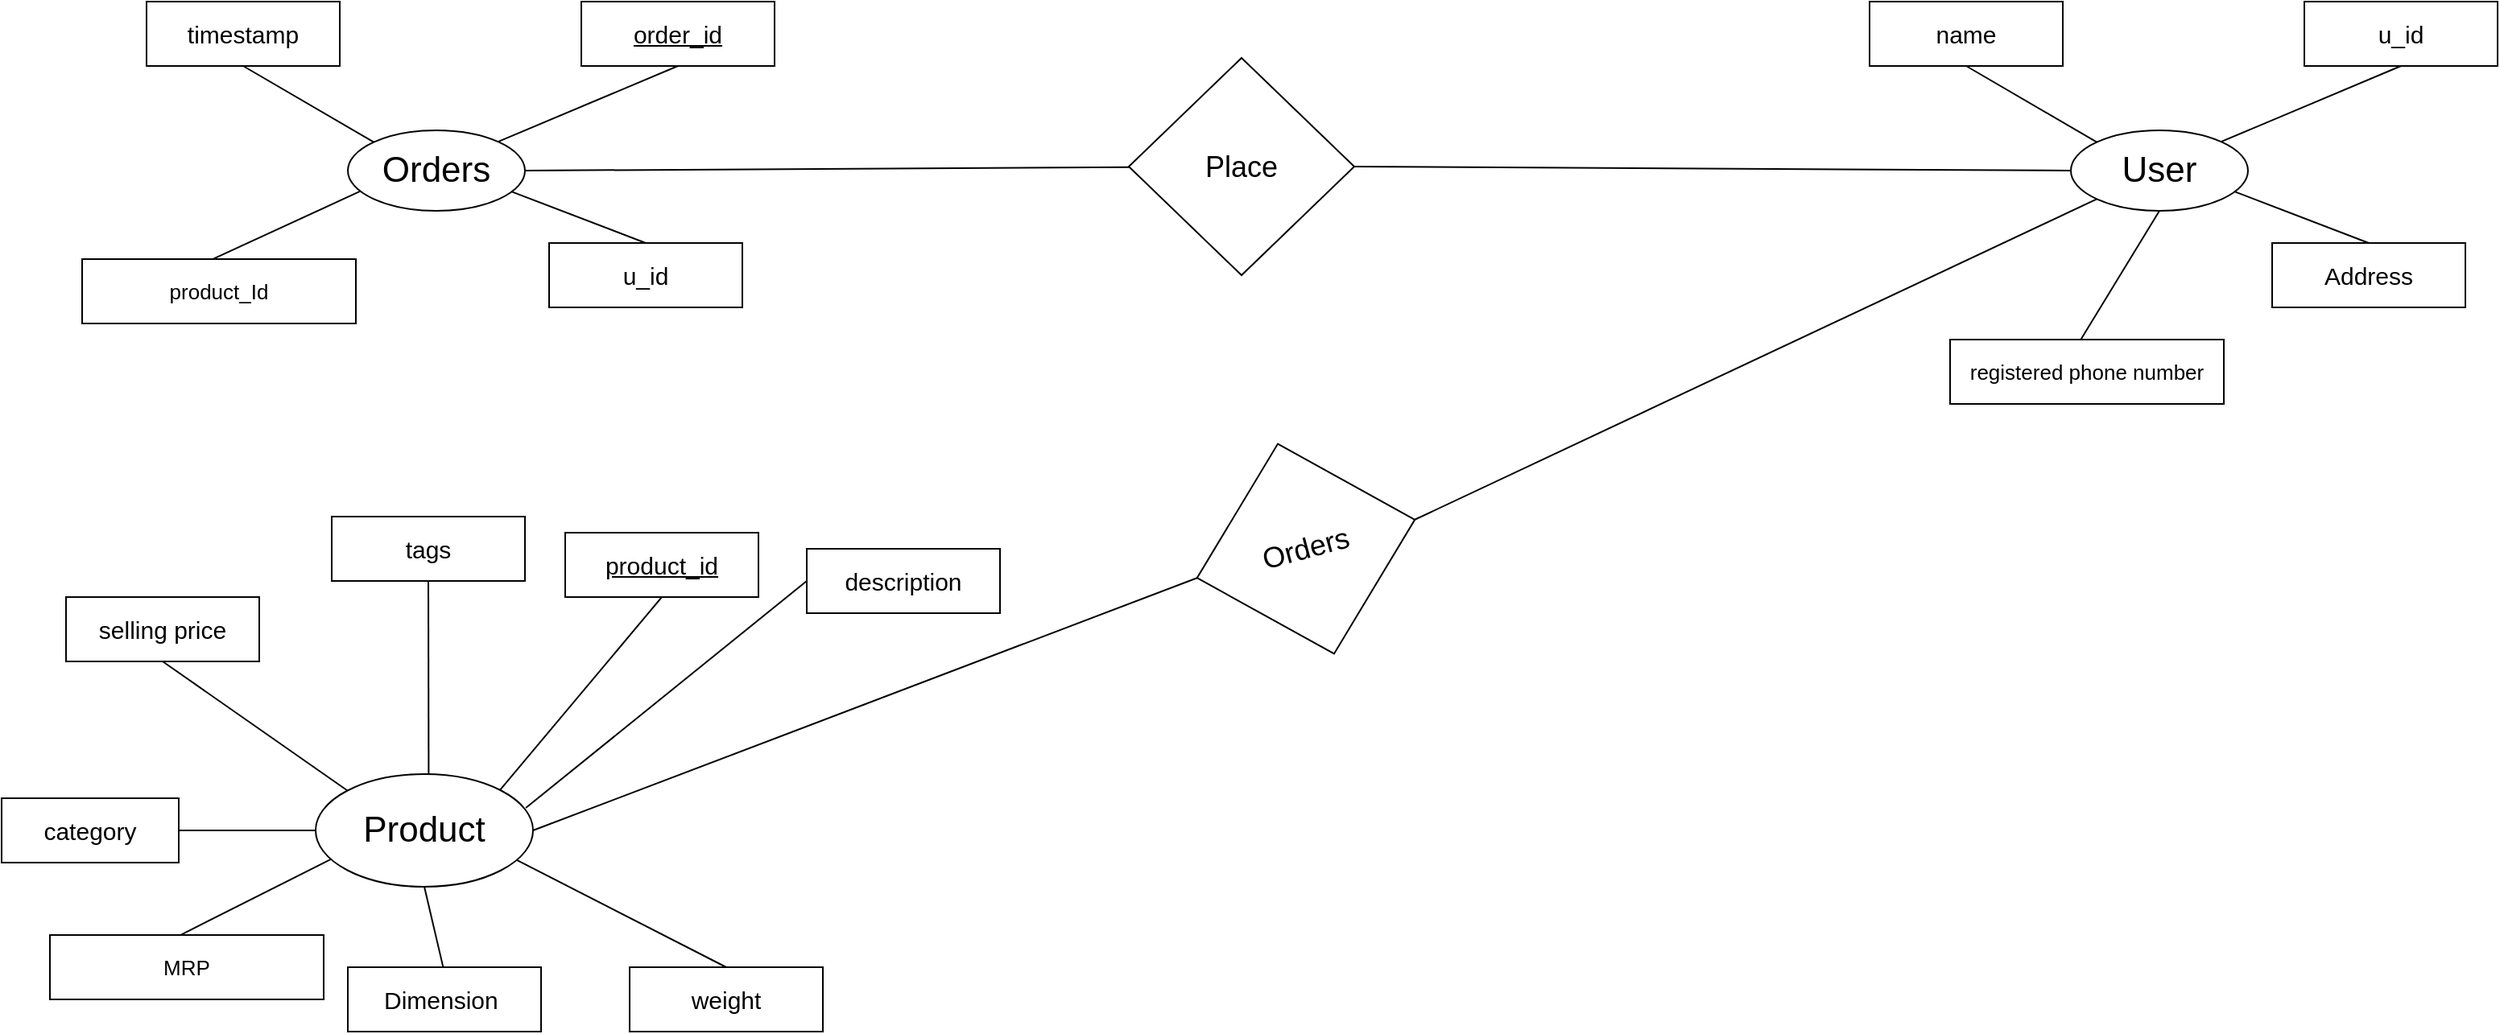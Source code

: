 <mxfile version="20.5.3" type="github"><diagram id="uWTazUt5wrkg9_69gz7J" name="Page-1"><mxGraphModel dx="3412" dy="1385" grid="1" gridSize="10" guides="1" tooltips="1" connect="1" arrows="1" fold="1" page="1" pageScale="1" pageWidth="827" pageHeight="1169" math="0" shadow="0"><root><mxCell id="0"/><mxCell id="1" parent="0"/><mxCell id="40D-PU3RdZ5TPV4im3pD-1" value="&lt;font style=&quot;font-size: 15px;&quot;&gt;name&lt;/font&gt;" style="rounded=0;whiteSpace=wrap;html=1;" vertex="1" parent="1"><mxGeometry x="390" y="210" width="120" height="40" as="geometry"/></mxCell><mxCell id="40D-PU3RdZ5TPV4im3pD-2" value="&lt;font style=&quot;font-size: 22px;&quot;&gt;User&lt;/font&gt;" style="ellipse;whiteSpace=wrap;html=1;" vertex="1" parent="1"><mxGeometry x="515" y="290" width="110" height="50" as="geometry"/></mxCell><mxCell id="40D-PU3RdZ5TPV4im3pD-5" value="&lt;span style=&quot;font-size: 15px;&quot;&gt;u_id&lt;/span&gt;" style="rounded=0;whiteSpace=wrap;html=1;" vertex="1" parent="1"><mxGeometry x="660" y="210" width="120" height="40" as="geometry"/></mxCell><mxCell id="40D-PU3RdZ5TPV4im3pD-7" value="" style="endArrow=none;html=1;rounded=0;fontSize=15;exitX=0;exitY=0;exitDx=0;exitDy=0;entryX=0.5;entryY=1;entryDx=0;entryDy=0;" edge="1" parent="1" source="40D-PU3RdZ5TPV4im3pD-2" target="40D-PU3RdZ5TPV4im3pD-1"><mxGeometry width="50" height="50" relative="1" as="geometry"><mxPoint x="545" y="300" as="sourcePoint"/><mxPoint x="595" y="250" as="targetPoint"/></mxGeometry></mxCell><mxCell id="40D-PU3RdZ5TPV4im3pD-8" value="" style="endArrow=none;html=1;rounded=0;fontSize=15;entryX=0.5;entryY=1;entryDx=0;entryDy=0;exitX=0.848;exitY=0.142;exitDx=0;exitDy=0;exitPerimeter=0;" edge="1" parent="1" source="40D-PU3RdZ5TPV4im3pD-2" target="40D-PU3RdZ5TPV4im3pD-5"><mxGeometry width="50" height="50" relative="1" as="geometry"><mxPoint x="620" y="310" as="sourcePoint"/><mxPoint x="620" y="270" as="targetPoint"/></mxGeometry></mxCell><mxCell id="40D-PU3RdZ5TPV4im3pD-10" value="&lt;font style=&quot;font-size: 15px;&quot;&gt;Address&lt;/font&gt;" style="rounded=0;whiteSpace=wrap;html=1;" vertex="1" parent="1"><mxGeometry x="640" y="360" width="120" height="40" as="geometry"/></mxCell><mxCell id="40D-PU3RdZ5TPV4im3pD-11" value="" style="endArrow=none;html=1;rounded=0;fontSize=15;exitX=0.924;exitY=0.761;exitDx=0;exitDy=0;entryX=0.5;entryY=0;entryDx=0;entryDy=0;exitPerimeter=0;" edge="1" parent="1" source="40D-PU3RdZ5TPV4im3pD-2" target="40D-PU3RdZ5TPV4im3pD-10"><mxGeometry width="50" height="50" relative="1" as="geometry"><mxPoint x="625" y="310" as="sourcePoint"/><mxPoint x="625" y="270" as="targetPoint"/></mxGeometry></mxCell><mxCell id="40D-PU3RdZ5TPV4im3pD-12" value="&lt;font style=&quot;font-size: 13px;&quot;&gt;registered phone number&lt;/font&gt;" style="rounded=0;whiteSpace=wrap;html=1;" vertex="1" parent="1"><mxGeometry x="440" y="420" width="170" height="40" as="geometry"/></mxCell><mxCell id="40D-PU3RdZ5TPV4im3pD-13" value="" style="endArrow=none;html=1;rounded=0;fontSize=15;exitX=0.5;exitY=1;exitDx=0;exitDy=0;entryX=0.478;entryY=-0.002;entryDx=0;entryDy=0;entryPerimeter=0;" edge="1" parent="1" source="40D-PU3RdZ5TPV4im3pD-2" target="40D-PU3RdZ5TPV4im3pD-12"><mxGeometry width="50" height="50" relative="1" as="geometry"><mxPoint x="635" y="325" as="sourcePoint"/><mxPoint x="610" y="360" as="targetPoint"/></mxGeometry></mxCell><mxCell id="40D-PU3RdZ5TPV4im3pD-17" value="&lt;span style=&quot;font-size: 15px;&quot;&gt;timestamp&lt;/span&gt;" style="rounded=0;whiteSpace=wrap;html=1;" vertex="1" parent="1"><mxGeometry x="-680" y="210" width="120" height="40" as="geometry"/></mxCell><mxCell id="40D-PU3RdZ5TPV4im3pD-18" value="&lt;font style=&quot;font-size: 22px;&quot;&gt;Orders&lt;/font&gt;" style="ellipse;whiteSpace=wrap;html=1;" vertex="1" parent="1"><mxGeometry x="-555" y="290" width="110" height="50" as="geometry"/></mxCell><mxCell id="40D-PU3RdZ5TPV4im3pD-19" value="&lt;span style=&quot;font-size: 15px;&quot;&gt;&lt;u&gt;order_id&lt;/u&gt;&lt;/span&gt;" style="rounded=0;whiteSpace=wrap;html=1;" vertex="1" parent="1"><mxGeometry x="-410" y="210" width="120" height="40" as="geometry"/></mxCell><mxCell id="40D-PU3RdZ5TPV4im3pD-20" value="" style="endArrow=none;html=1;rounded=0;fontSize=15;exitX=0;exitY=0;exitDx=0;exitDy=0;entryX=0.5;entryY=1;entryDx=0;entryDy=0;" edge="1" parent="1" source="40D-PU3RdZ5TPV4im3pD-18" target="40D-PU3RdZ5TPV4im3pD-17"><mxGeometry width="50" height="50" relative="1" as="geometry"><mxPoint x="-525" y="300" as="sourcePoint"/><mxPoint x="-475" y="250" as="targetPoint"/></mxGeometry></mxCell><mxCell id="40D-PU3RdZ5TPV4im3pD-21" value="" style="endArrow=none;html=1;rounded=0;fontSize=15;entryX=0.5;entryY=1;entryDx=0;entryDy=0;exitX=0.848;exitY=0.142;exitDx=0;exitDy=0;exitPerimeter=0;" edge="1" parent="1" source="40D-PU3RdZ5TPV4im3pD-18" target="40D-PU3RdZ5TPV4im3pD-19"><mxGeometry width="50" height="50" relative="1" as="geometry"><mxPoint x="-450" y="310" as="sourcePoint"/><mxPoint x="-450" y="270" as="targetPoint"/></mxGeometry></mxCell><mxCell id="40D-PU3RdZ5TPV4im3pD-22" value="&lt;span style=&quot;font-size: 15px;&quot;&gt;u_id&lt;/span&gt;" style="rounded=0;whiteSpace=wrap;html=1;" vertex="1" parent="1"><mxGeometry x="-430" y="360" width="120" height="40" as="geometry"/></mxCell><mxCell id="40D-PU3RdZ5TPV4im3pD-23" value="" style="endArrow=none;html=1;rounded=0;fontSize=15;exitX=0.924;exitY=0.761;exitDx=0;exitDy=0;entryX=0.5;entryY=0;entryDx=0;entryDy=0;exitPerimeter=0;" edge="1" parent="1" source="40D-PU3RdZ5TPV4im3pD-18" target="40D-PU3RdZ5TPV4im3pD-22"><mxGeometry width="50" height="50" relative="1" as="geometry"><mxPoint x="-445" y="310" as="sourcePoint"/><mxPoint x="-445" y="270" as="targetPoint"/></mxGeometry></mxCell><mxCell id="40D-PU3RdZ5TPV4im3pD-24" value="&lt;span style=&quot;font-size: 13px;&quot;&gt;product_Id&lt;/span&gt;" style="rounded=0;whiteSpace=wrap;html=1;" vertex="1" parent="1"><mxGeometry x="-720" y="370" width="170" height="40" as="geometry"/></mxCell><mxCell id="40D-PU3RdZ5TPV4im3pD-25" value="" style="endArrow=none;html=1;rounded=0;fontSize=15;exitX=0.07;exitY=0.757;exitDx=0;exitDy=0;exitPerimeter=0;entryX=0.478;entryY=-0.002;entryDx=0;entryDy=0;entryPerimeter=0;" edge="1" parent="1" source="40D-PU3RdZ5TPV4im3pD-18" target="40D-PU3RdZ5TPV4im3pD-24"><mxGeometry width="50" height="50" relative="1" as="geometry"><mxPoint x="-435" y="325" as="sourcePoint"/><mxPoint x="-460" y="360" as="targetPoint"/></mxGeometry></mxCell><mxCell id="40D-PU3RdZ5TPV4im3pD-28" value="&lt;span style=&quot;font-size: 18px;&quot;&gt;Place&lt;/span&gt;" style="rhombus;whiteSpace=wrap;html=1;fontSize=13;" vertex="1" parent="1"><mxGeometry x="-70" y="245" width="140" height="135" as="geometry"/></mxCell><mxCell id="40D-PU3RdZ5TPV4im3pD-29" value="" style="endArrow=none;html=1;rounded=0;fontSize=13;exitX=1;exitY=0.5;exitDx=0;exitDy=0;" edge="1" parent="1" source="40D-PU3RdZ5TPV4im3pD-18" target="40D-PU3RdZ5TPV4im3pD-28"><mxGeometry width="50" height="50" relative="1" as="geometry"><mxPoint x="40" y="440" as="sourcePoint"/><mxPoint x="90" y="390" as="targetPoint"/></mxGeometry></mxCell><mxCell id="40D-PU3RdZ5TPV4im3pD-30" value="" style="endArrow=none;html=1;rounded=0;fontSize=13;exitX=1;exitY=0.5;exitDx=0;exitDy=0;entryX=0;entryY=0.5;entryDx=0;entryDy=0;" edge="1" parent="1" source="40D-PU3RdZ5TPV4im3pD-28" target="40D-PU3RdZ5TPV4im3pD-2"><mxGeometry width="50" height="50" relative="1" as="geometry"><mxPoint x="70" y="313.55" as="sourcePoint"/><mxPoint x="510" y="290" as="targetPoint"/></mxGeometry></mxCell><mxCell id="40D-PU3RdZ5TPV4im3pD-31" value="&lt;span style=&quot;font-size: 15px;&quot;&gt;selling price&lt;/span&gt;" style="rounded=0;whiteSpace=wrap;html=1;" vertex="1" parent="1"><mxGeometry x="-730" y="580" width="120" height="40" as="geometry"/></mxCell><mxCell id="40D-PU3RdZ5TPV4im3pD-32" value="&lt;font style=&quot;font-size: 22px;&quot;&gt;Product&lt;/font&gt;" style="ellipse;whiteSpace=wrap;html=1;" vertex="1" parent="1"><mxGeometry x="-575" y="690" width="135" height="70" as="geometry"/></mxCell><mxCell id="40D-PU3RdZ5TPV4im3pD-33" value="&lt;span style=&quot;font-size: 15px;&quot;&gt;&lt;u&gt;product_id&lt;/u&gt;&lt;/span&gt;" style="rounded=0;whiteSpace=wrap;html=1;" vertex="1" parent="1"><mxGeometry x="-420" y="540" width="120" height="40" as="geometry"/></mxCell><mxCell id="40D-PU3RdZ5TPV4im3pD-34" value="" style="endArrow=none;html=1;rounded=0;fontSize=15;exitX=0;exitY=0;exitDx=0;exitDy=0;entryX=0.5;entryY=1;entryDx=0;entryDy=0;" edge="1" parent="1" source="40D-PU3RdZ5TPV4im3pD-32" target="40D-PU3RdZ5TPV4im3pD-31"><mxGeometry width="50" height="50" relative="1" as="geometry"><mxPoint x="-545" y="700" as="sourcePoint"/><mxPoint x="-495" y="650" as="targetPoint"/></mxGeometry></mxCell><mxCell id="40D-PU3RdZ5TPV4im3pD-35" value="" style="endArrow=none;html=1;rounded=0;fontSize=15;entryX=0.5;entryY=1;entryDx=0;entryDy=0;exitX=0.848;exitY=0.142;exitDx=0;exitDy=0;exitPerimeter=0;" edge="1" parent="1" source="40D-PU3RdZ5TPV4im3pD-32" target="40D-PU3RdZ5TPV4im3pD-33"><mxGeometry width="50" height="50" relative="1" as="geometry"><mxPoint x="-470" y="710" as="sourcePoint"/><mxPoint x="-470" y="670" as="targetPoint"/></mxGeometry></mxCell><mxCell id="40D-PU3RdZ5TPV4im3pD-36" value="&lt;span style=&quot;font-size: 15px;&quot;&gt;weight&lt;/span&gt;" style="rounded=0;whiteSpace=wrap;html=1;" vertex="1" parent="1"><mxGeometry x="-380" y="810" width="120" height="40" as="geometry"/></mxCell><mxCell id="40D-PU3RdZ5TPV4im3pD-37" value="" style="endArrow=none;html=1;rounded=0;fontSize=15;exitX=0.924;exitY=0.761;exitDx=0;exitDy=0;entryX=0.5;entryY=0;entryDx=0;entryDy=0;exitPerimeter=0;" edge="1" parent="1" source="40D-PU3RdZ5TPV4im3pD-32" target="40D-PU3RdZ5TPV4im3pD-36"><mxGeometry width="50" height="50" relative="1" as="geometry"><mxPoint x="-465" y="710" as="sourcePoint"/><mxPoint x="-465" y="670" as="targetPoint"/></mxGeometry></mxCell><mxCell id="40D-PU3RdZ5TPV4im3pD-38" value="&lt;span style=&quot;font-size: 13px;&quot;&gt;MRP&lt;/span&gt;" style="rounded=0;whiteSpace=wrap;html=1;" vertex="1" parent="1"><mxGeometry x="-740" y="790" width="170" height="40" as="geometry"/></mxCell><mxCell id="40D-PU3RdZ5TPV4im3pD-39" value="" style="endArrow=none;html=1;rounded=0;fontSize=15;exitX=0.07;exitY=0.757;exitDx=0;exitDy=0;exitPerimeter=0;entryX=0.478;entryY=-0.002;entryDx=0;entryDy=0;entryPerimeter=0;" edge="1" parent="1" source="40D-PU3RdZ5TPV4im3pD-32" target="40D-PU3RdZ5TPV4im3pD-38"><mxGeometry width="50" height="50" relative="1" as="geometry"><mxPoint x="-455" y="725" as="sourcePoint"/><mxPoint x="-480" y="760" as="targetPoint"/></mxGeometry></mxCell><mxCell id="40D-PU3RdZ5TPV4im3pD-40" value="&lt;span style=&quot;font-size: 15px;&quot;&gt;description&lt;/span&gt;" style="rounded=0;whiteSpace=wrap;html=1;" vertex="1" parent="1"><mxGeometry x="-270" y="550" width="120" height="40" as="geometry"/></mxCell><mxCell id="40D-PU3RdZ5TPV4im3pD-41" value="" style="endArrow=none;html=1;rounded=0;fontSize=15;exitX=0.967;exitY=0.3;exitDx=0;exitDy=0;entryX=0;entryY=0.5;entryDx=0;entryDy=0;exitPerimeter=0;" edge="1" parent="1" source="40D-PU3RdZ5TPV4im3pD-32" target="40D-PU3RdZ5TPV4im3pD-40"><mxGeometry width="50" height="50" relative="1" as="geometry"><mxPoint x="-440" y="720.0" as="sourcePoint"/><mxPoint x="-342.74" y="766.73" as="targetPoint"/></mxGeometry></mxCell><mxCell id="40D-PU3RdZ5TPV4im3pD-42" value="&lt;span style=&quot;font-size: 15px;&quot;&gt;category&lt;/span&gt;" style="rounded=0;whiteSpace=wrap;html=1;" vertex="1" parent="1"><mxGeometry x="-770" y="705" width="110" height="40" as="geometry"/></mxCell><mxCell id="40D-PU3RdZ5TPV4im3pD-43" value="" style="endArrow=none;html=1;rounded=0;fontSize=15;exitX=1;exitY=0.5;exitDx=0;exitDy=0;entryX=0;entryY=0.5;entryDx=0;entryDy=0;" edge="1" parent="1" source="40D-PU3RdZ5TPV4im3pD-42" target="40D-PU3RdZ5TPV4im3pD-32"><mxGeometry width="50" height="50" relative="1" as="geometry"><mxPoint x="-630.005" y="719.51" as="sourcePoint"/><mxPoint x="-570.14" y="720.49" as="targetPoint"/></mxGeometry></mxCell><mxCell id="40D-PU3RdZ5TPV4im3pD-44" value="&lt;span style=&quot;font-size: 15px;&quot;&gt;Dimension&amp;nbsp;&lt;/span&gt;" style="rounded=0;whiteSpace=wrap;html=1;" vertex="1" parent="1"><mxGeometry x="-555" y="810" width="120" height="40" as="geometry"/></mxCell><mxCell id="40D-PU3RdZ5TPV4im3pD-45" value="" style="endArrow=none;html=1;rounded=0;fontSize=18;exitX=0.494;exitY=0.008;exitDx=0;exitDy=0;exitPerimeter=0;entryX=0.5;entryY=1;entryDx=0;entryDy=0;" edge="1" parent="1" source="40D-PU3RdZ5TPV4im3pD-44" target="40D-PU3RdZ5TPV4im3pD-32"><mxGeometry width="50" height="50" relative="1" as="geometry"><mxPoint x="-530" y="740" as="sourcePoint"/><mxPoint x="-480" y="690" as="targetPoint"/></mxGeometry></mxCell><mxCell id="40D-PU3RdZ5TPV4im3pD-46" value="&lt;span style=&quot;font-size: 15px;&quot;&gt;tags&lt;/span&gt;" style="rounded=0;whiteSpace=wrap;html=1;" vertex="1" parent="1"><mxGeometry x="-565" y="530" width="120" height="40" as="geometry"/></mxCell><mxCell id="40D-PU3RdZ5TPV4im3pD-47" value="" style="endArrow=none;html=1;rounded=0;fontSize=18;exitX=0.52;exitY=-0.001;exitDx=0;exitDy=0;exitPerimeter=0;entryX=0.5;entryY=1;entryDx=0;entryDy=0;" edge="1" parent="1" source="40D-PU3RdZ5TPV4im3pD-32" target="40D-PU3RdZ5TPV4im3pD-46"><mxGeometry width="50" height="50" relative="1" as="geometry"><mxPoint x="-489.11" y="700.32" as="sourcePoint"/><mxPoint x="-500.89" y="650" as="targetPoint"/></mxGeometry></mxCell><mxCell id="40D-PU3RdZ5TPV4im3pD-48" value="&lt;span style=&quot;font-size: 18px;&quot;&gt;Orders&lt;/span&gt;" style="rhombus;whiteSpace=wrap;html=1;fontSize=13;rotation=-15;" vertex="1" parent="1"><mxGeometry x="-30" y="482.5" width="140" height="135" as="geometry"/></mxCell><mxCell id="40D-PU3RdZ5TPV4im3pD-51" value="" style="endArrow=none;html=1;rounded=0;fontSize=18;exitX=1;exitY=0.5;exitDx=0;exitDy=0;entryX=0;entryY=0.5;entryDx=0;entryDy=0;" edge="1" parent="1" source="40D-PU3RdZ5TPV4im3pD-32" target="40D-PU3RdZ5TPV4im3pD-48"><mxGeometry width="50" height="50" relative="1" as="geometry"><mxPoint x="200" y="450" as="sourcePoint"/><mxPoint x="250" y="400" as="targetPoint"/></mxGeometry></mxCell><mxCell id="40D-PU3RdZ5TPV4im3pD-54" value="" style="endArrow=none;html=1;rounded=0;fontSize=18;exitX=1;exitY=0.5;exitDx=0;exitDy=0;entryX=0;entryY=1;entryDx=0;entryDy=0;" edge="1" parent="1" source="40D-PU3RdZ5TPV4im3pD-48" target="40D-PU3RdZ5TPV4im3pD-2"><mxGeometry width="50" height="50" relative="1" as="geometry"><mxPoint x="60" y="470" as="sourcePoint"/><mxPoint x="110" y="420" as="targetPoint"/></mxGeometry></mxCell></root></mxGraphModel></diagram></mxfile>